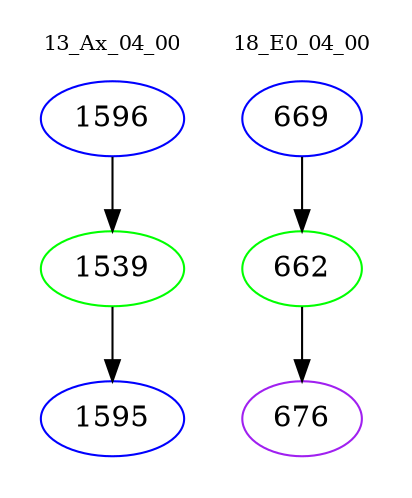 digraph{
subgraph cluster_0 {
color = white
label = "13_Ax_04_00";
fontsize=10;
T0_1596 [label="1596", color="blue"]
T0_1596 -> T0_1539 [color="black"]
T0_1539 [label="1539", color="green"]
T0_1539 -> T0_1595 [color="black"]
T0_1595 [label="1595", color="blue"]
}
subgraph cluster_1 {
color = white
label = "18_E0_04_00";
fontsize=10;
T1_669 [label="669", color="blue"]
T1_669 -> T1_662 [color="black"]
T1_662 [label="662", color="green"]
T1_662 -> T1_676 [color="black"]
T1_676 [label="676", color="purple"]
}
}
